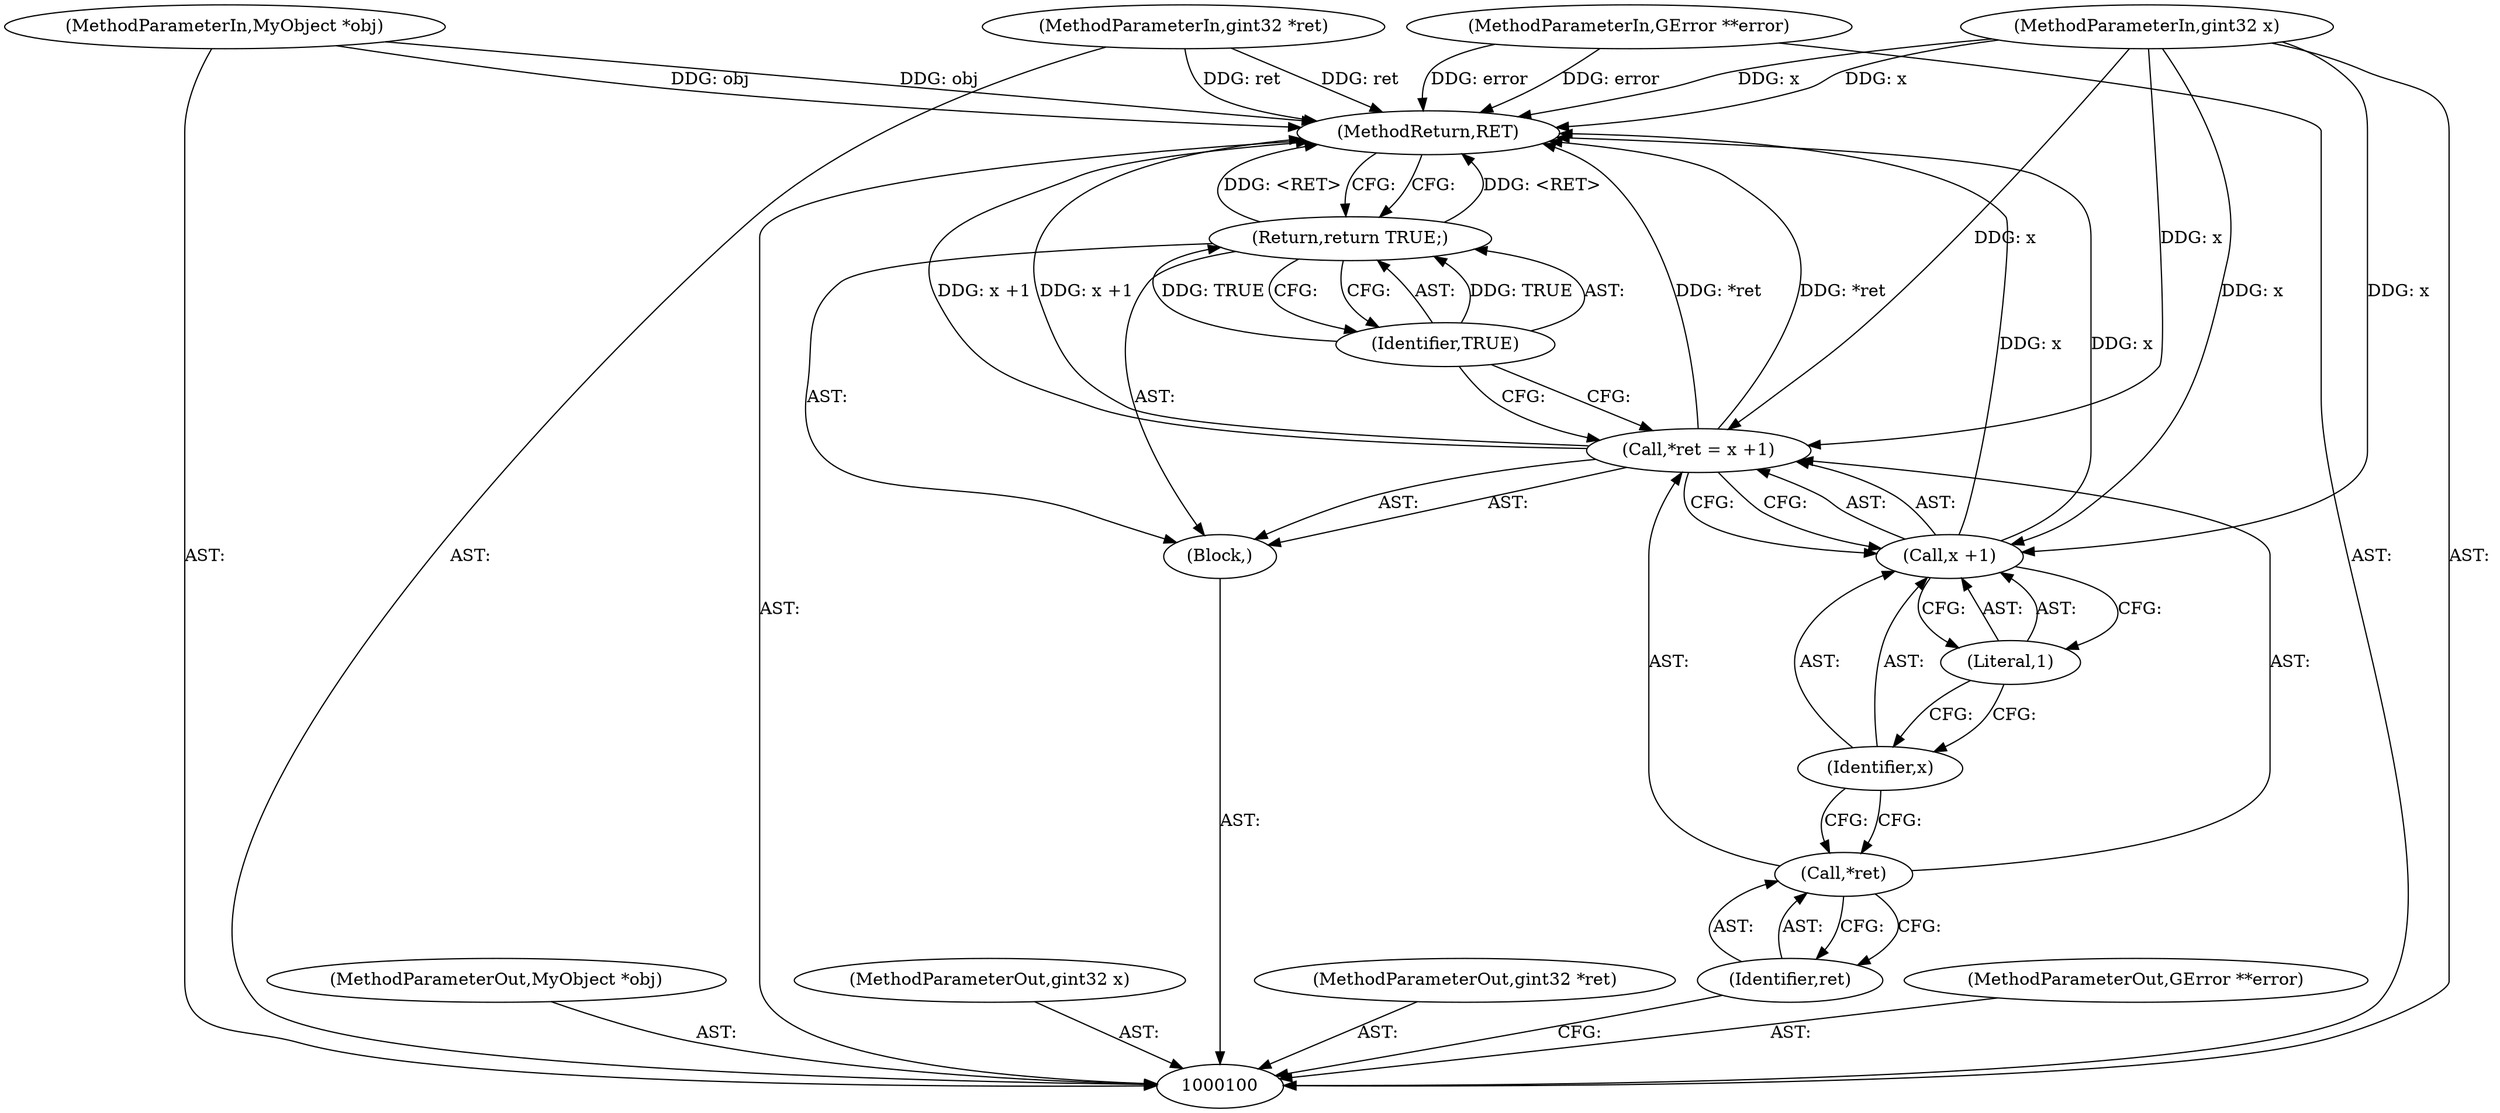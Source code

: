 digraph "1_dbus_9a6bce9b615abca6068348c1606ba8eaf13d9ae0_22" {
"1000114" [label="(MethodReturn,RET)"];
"1000101" [label="(MethodParameterIn,MyObject *obj)"];
"1000137" [label="(MethodParameterOut,MyObject *obj)"];
"1000102" [label="(MethodParameterIn,gint32 x)"];
"1000138" [label="(MethodParameterOut,gint32 x)"];
"1000103" [label="(MethodParameterIn,gint32 *ret)"];
"1000139" [label="(MethodParameterOut,gint32 *ret)"];
"1000104" [label="(MethodParameterIn,GError **error)"];
"1000140" [label="(MethodParameterOut,GError **error)"];
"1000105" [label="(Block,)"];
"1000111" [label="(Literal,1)"];
"1000106" [label="(Call,*ret = x +1)"];
"1000107" [label="(Call,*ret)"];
"1000108" [label="(Identifier,ret)"];
"1000109" [label="(Call,x +1)"];
"1000110" [label="(Identifier,x)"];
"1000112" [label="(Return,return TRUE;)"];
"1000113" [label="(Identifier,TRUE)"];
"1000114" -> "1000100"  [label="AST: "];
"1000114" -> "1000112"  [label="CFG: "];
"1000112" -> "1000114"  [label="DDG: <RET>"];
"1000106" -> "1000114"  [label="DDG: *ret"];
"1000106" -> "1000114"  [label="DDG: x +1"];
"1000104" -> "1000114"  [label="DDG: error"];
"1000103" -> "1000114"  [label="DDG: ret"];
"1000102" -> "1000114"  [label="DDG: x"];
"1000101" -> "1000114"  [label="DDG: obj"];
"1000109" -> "1000114"  [label="DDG: x"];
"1000101" -> "1000100"  [label="AST: "];
"1000101" -> "1000114"  [label="DDG: obj"];
"1000137" -> "1000100"  [label="AST: "];
"1000102" -> "1000100"  [label="AST: "];
"1000102" -> "1000114"  [label="DDG: x"];
"1000102" -> "1000106"  [label="DDG: x"];
"1000102" -> "1000109"  [label="DDG: x"];
"1000138" -> "1000100"  [label="AST: "];
"1000103" -> "1000100"  [label="AST: "];
"1000103" -> "1000114"  [label="DDG: ret"];
"1000139" -> "1000100"  [label="AST: "];
"1000104" -> "1000100"  [label="AST: "];
"1000104" -> "1000114"  [label="DDG: error"];
"1000140" -> "1000100"  [label="AST: "];
"1000105" -> "1000100"  [label="AST: "];
"1000106" -> "1000105"  [label="AST: "];
"1000112" -> "1000105"  [label="AST: "];
"1000111" -> "1000109"  [label="AST: "];
"1000111" -> "1000110"  [label="CFG: "];
"1000109" -> "1000111"  [label="CFG: "];
"1000106" -> "1000105"  [label="AST: "];
"1000106" -> "1000109"  [label="CFG: "];
"1000107" -> "1000106"  [label="AST: "];
"1000109" -> "1000106"  [label="AST: "];
"1000113" -> "1000106"  [label="CFG: "];
"1000106" -> "1000114"  [label="DDG: *ret"];
"1000106" -> "1000114"  [label="DDG: x +1"];
"1000102" -> "1000106"  [label="DDG: x"];
"1000107" -> "1000106"  [label="AST: "];
"1000107" -> "1000108"  [label="CFG: "];
"1000108" -> "1000107"  [label="AST: "];
"1000110" -> "1000107"  [label="CFG: "];
"1000108" -> "1000107"  [label="AST: "];
"1000108" -> "1000100"  [label="CFG: "];
"1000107" -> "1000108"  [label="CFG: "];
"1000109" -> "1000106"  [label="AST: "];
"1000109" -> "1000111"  [label="CFG: "];
"1000110" -> "1000109"  [label="AST: "];
"1000111" -> "1000109"  [label="AST: "];
"1000106" -> "1000109"  [label="CFG: "];
"1000109" -> "1000114"  [label="DDG: x"];
"1000102" -> "1000109"  [label="DDG: x"];
"1000110" -> "1000109"  [label="AST: "];
"1000110" -> "1000107"  [label="CFG: "];
"1000111" -> "1000110"  [label="CFG: "];
"1000112" -> "1000105"  [label="AST: "];
"1000112" -> "1000113"  [label="CFG: "];
"1000113" -> "1000112"  [label="AST: "];
"1000114" -> "1000112"  [label="CFG: "];
"1000112" -> "1000114"  [label="DDG: <RET>"];
"1000113" -> "1000112"  [label="DDG: TRUE"];
"1000113" -> "1000112"  [label="AST: "];
"1000113" -> "1000106"  [label="CFG: "];
"1000112" -> "1000113"  [label="CFG: "];
"1000113" -> "1000112"  [label="DDG: TRUE"];
}
